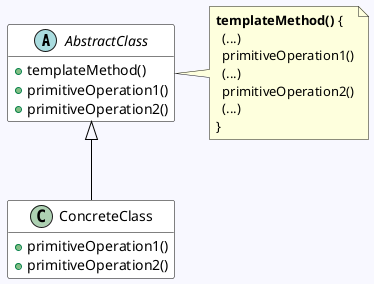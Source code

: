 @startuml
hide empty attributes
hide empty members
skinparam backgroundcolor GhostWhite
skinparam class {
 ArrowColor Black
 BackgroundColor White
 BorderColor Black
}

abstract AbstractClass {
  +templateMethod()
  +primitiveOperation1()
  +primitiveOperation2()
}
note right
<b>templateMethod()</b> {
  (...)
  primitiveOperation1()
  (...)
  primitiveOperation2()
  (...)
}
end note

class ConcreteClass {
  +primitiveOperation1()
  +primitiveOperation2()
}

AbstractClass <|-- ConcreteClass
@enduml
